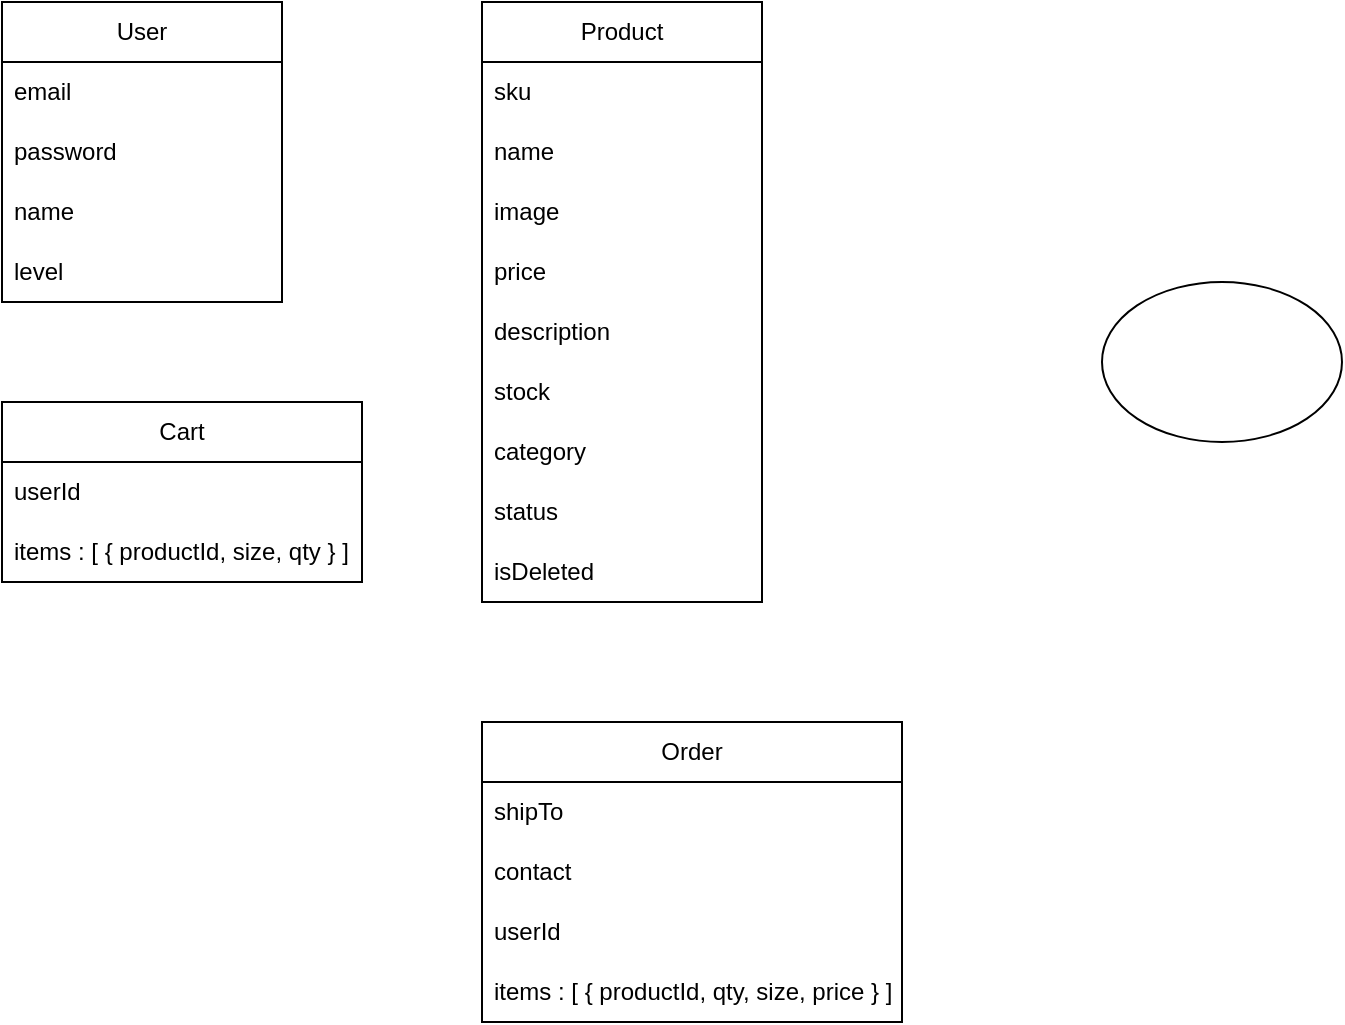 <mxfile version="24.8.6">
  <diagram name="페이지-1" id="UaM3wR0R2GcoQevC9N51">
    <mxGraphModel dx="1224" dy="764" grid="1" gridSize="10" guides="1" tooltips="1" connect="1" arrows="1" fold="1" page="1" pageScale="1" pageWidth="827" pageHeight="1169" math="0" shadow="0">
      <root>
        <mxCell id="0" />
        <mxCell id="1" parent="0" />
        <mxCell id="p9r4zBz8wk6f3ULwIEEH-1" value="User" style="swimlane;fontStyle=0;childLayout=stackLayout;horizontal=1;startSize=30;horizontalStack=0;resizeParent=1;resizeParentMax=0;resizeLast=0;collapsible=1;marginBottom=0;whiteSpace=wrap;html=1;" parent="1" vertex="1">
          <mxGeometry x="40" y="40" width="140" height="150" as="geometry" />
        </mxCell>
        <mxCell id="p9r4zBz8wk6f3ULwIEEH-2" value="email" style="text;strokeColor=none;fillColor=none;align=left;verticalAlign=middle;spacingLeft=4;spacingRight=4;overflow=hidden;points=[[0,0.5],[1,0.5]];portConstraint=eastwest;rotatable=0;whiteSpace=wrap;html=1;" parent="p9r4zBz8wk6f3ULwIEEH-1" vertex="1">
          <mxGeometry y="30" width="140" height="30" as="geometry" />
        </mxCell>
        <mxCell id="p9r4zBz8wk6f3ULwIEEH-3" value="password" style="text;strokeColor=none;fillColor=none;align=left;verticalAlign=middle;spacingLeft=4;spacingRight=4;overflow=hidden;points=[[0,0.5],[1,0.5]];portConstraint=eastwest;rotatable=0;whiteSpace=wrap;html=1;" parent="p9r4zBz8wk6f3ULwIEEH-1" vertex="1">
          <mxGeometry y="60" width="140" height="30" as="geometry" />
        </mxCell>
        <mxCell id="p9r4zBz8wk6f3ULwIEEH-4" value="name" style="text;strokeColor=none;fillColor=none;align=left;verticalAlign=middle;spacingLeft=4;spacingRight=4;overflow=hidden;points=[[0,0.5],[1,0.5]];portConstraint=eastwest;rotatable=0;whiteSpace=wrap;html=1;" parent="p9r4zBz8wk6f3ULwIEEH-1" vertex="1">
          <mxGeometry y="90" width="140" height="30" as="geometry" />
        </mxCell>
        <mxCell id="p9r4zBz8wk6f3ULwIEEH-5" value="level" style="text;strokeColor=none;fillColor=none;align=left;verticalAlign=middle;spacingLeft=4;spacingRight=4;overflow=hidden;points=[[0,0.5],[1,0.5]];portConstraint=eastwest;rotatable=0;whiteSpace=wrap;html=1;" parent="p9r4zBz8wk6f3ULwIEEH-1" vertex="1">
          <mxGeometry y="120" width="140" height="30" as="geometry" />
        </mxCell>
        <mxCell id="p9r4zBz8wk6f3ULwIEEH-6" value="Product" style="swimlane;fontStyle=0;childLayout=stackLayout;horizontal=1;startSize=30;horizontalStack=0;resizeParent=1;resizeParentMax=0;resizeLast=0;collapsible=1;marginBottom=0;whiteSpace=wrap;html=1;" parent="1" vertex="1">
          <mxGeometry x="280" y="40" width="140" height="300" as="geometry" />
        </mxCell>
        <mxCell id="p9r4zBz8wk6f3ULwIEEH-7" value="sku" style="text;strokeColor=none;fillColor=none;align=left;verticalAlign=middle;spacingLeft=4;spacingRight=4;overflow=hidden;points=[[0,0.5],[1,0.5]];portConstraint=eastwest;rotatable=0;whiteSpace=wrap;html=1;" parent="p9r4zBz8wk6f3ULwIEEH-6" vertex="1">
          <mxGeometry y="30" width="140" height="30" as="geometry" />
        </mxCell>
        <mxCell id="p9r4zBz8wk6f3ULwIEEH-8" value="name" style="text;strokeColor=none;fillColor=none;align=left;verticalAlign=middle;spacingLeft=4;spacingRight=4;overflow=hidden;points=[[0,0.5],[1,0.5]];portConstraint=eastwest;rotatable=0;whiteSpace=wrap;html=1;" parent="p9r4zBz8wk6f3ULwIEEH-6" vertex="1">
          <mxGeometry y="60" width="140" height="30" as="geometry" />
        </mxCell>
        <mxCell id="p9r4zBz8wk6f3ULwIEEH-9" value="image" style="text;strokeColor=none;fillColor=none;align=left;verticalAlign=middle;spacingLeft=4;spacingRight=4;overflow=hidden;points=[[0,0.5],[1,0.5]];portConstraint=eastwest;rotatable=0;whiteSpace=wrap;html=1;" parent="p9r4zBz8wk6f3ULwIEEH-6" vertex="1">
          <mxGeometry y="90" width="140" height="30" as="geometry" />
        </mxCell>
        <mxCell id="p9r4zBz8wk6f3ULwIEEH-11" value="price" style="text;strokeColor=none;fillColor=none;align=left;verticalAlign=middle;spacingLeft=4;spacingRight=4;overflow=hidden;points=[[0,0.5],[1,0.5]];portConstraint=eastwest;rotatable=0;whiteSpace=wrap;html=1;" parent="p9r4zBz8wk6f3ULwIEEH-6" vertex="1">
          <mxGeometry y="120" width="140" height="30" as="geometry" />
        </mxCell>
        <mxCell id="p9r4zBz8wk6f3ULwIEEH-10" value="description" style="text;strokeColor=none;fillColor=none;align=left;verticalAlign=middle;spacingLeft=4;spacingRight=4;overflow=hidden;points=[[0,0.5],[1,0.5]];portConstraint=eastwest;rotatable=0;whiteSpace=wrap;html=1;" parent="p9r4zBz8wk6f3ULwIEEH-6" vertex="1">
          <mxGeometry y="150" width="140" height="30" as="geometry" />
        </mxCell>
        <mxCell id="p9r4zBz8wk6f3ULwIEEH-12" value="stock" style="text;strokeColor=none;fillColor=none;align=left;verticalAlign=middle;spacingLeft=4;spacingRight=4;overflow=hidden;points=[[0,0.5],[1,0.5]];portConstraint=eastwest;rotatable=0;whiteSpace=wrap;html=1;" parent="p9r4zBz8wk6f3ULwIEEH-6" vertex="1">
          <mxGeometry y="180" width="140" height="30" as="geometry" />
        </mxCell>
        <mxCell id="p9r4zBz8wk6f3ULwIEEH-13" value="category" style="text;strokeColor=none;fillColor=none;align=left;verticalAlign=middle;spacingLeft=4;spacingRight=4;overflow=hidden;points=[[0,0.5],[1,0.5]];portConstraint=eastwest;rotatable=0;whiteSpace=wrap;html=1;" parent="p9r4zBz8wk6f3ULwIEEH-6" vertex="1">
          <mxGeometry y="210" width="140" height="30" as="geometry" />
        </mxCell>
        <mxCell id="p9r4zBz8wk6f3ULwIEEH-14" value="status" style="text;strokeColor=none;fillColor=none;align=left;verticalAlign=middle;spacingLeft=4;spacingRight=4;overflow=hidden;points=[[0,0.5],[1,0.5]];portConstraint=eastwest;rotatable=0;whiteSpace=wrap;html=1;" parent="p9r4zBz8wk6f3ULwIEEH-6" vertex="1">
          <mxGeometry y="240" width="140" height="30" as="geometry" />
        </mxCell>
        <mxCell id="p9r4zBz8wk6f3ULwIEEH-15" value="isDeleted" style="text;strokeColor=none;fillColor=none;align=left;verticalAlign=middle;spacingLeft=4;spacingRight=4;overflow=hidden;points=[[0,0.5],[1,0.5]];portConstraint=eastwest;rotatable=0;whiteSpace=wrap;html=1;" parent="p9r4zBz8wk6f3ULwIEEH-6" vertex="1">
          <mxGeometry y="270" width="140" height="30" as="geometry" />
        </mxCell>
        <mxCell id="p9r4zBz8wk6f3ULwIEEH-16" value="Cart" style="swimlane;fontStyle=0;childLayout=stackLayout;horizontal=1;startSize=30;horizontalStack=0;resizeParent=1;resizeParentMax=0;resizeLast=0;collapsible=1;marginBottom=0;whiteSpace=wrap;html=1;" parent="1" vertex="1">
          <mxGeometry x="40" y="240" width="180" height="90" as="geometry" />
        </mxCell>
        <mxCell id="p9r4zBz8wk6f3ULwIEEH-17" value="userId" style="text;strokeColor=none;fillColor=none;align=left;verticalAlign=middle;spacingLeft=4;spacingRight=4;overflow=hidden;points=[[0,0.5],[1,0.5]];portConstraint=eastwest;rotatable=0;whiteSpace=wrap;html=1;" parent="p9r4zBz8wk6f3ULwIEEH-16" vertex="1">
          <mxGeometry y="30" width="180" height="30" as="geometry" />
        </mxCell>
        <mxCell id="p9r4zBz8wk6f3ULwIEEH-18" value="items : [ { productId, size, qty } ]" style="text;strokeColor=none;fillColor=none;align=left;verticalAlign=middle;spacingLeft=4;spacingRight=4;overflow=hidden;points=[[0,0.5],[1,0.5]];portConstraint=eastwest;rotatable=0;whiteSpace=wrap;html=1;" parent="p9r4zBz8wk6f3ULwIEEH-16" vertex="1">
          <mxGeometry y="60" width="180" height="30" as="geometry" />
        </mxCell>
        <mxCell id="p9r4zBz8wk6f3ULwIEEH-24" style="edgeStyle=orthogonalEdgeStyle;rounded=0;orthogonalLoop=1;jettySize=auto;html=1;exitX=1;exitY=0.5;exitDx=0;exitDy=0;" parent="p9r4zBz8wk6f3ULwIEEH-16" source="p9r4zBz8wk6f3ULwIEEH-17" target="p9r4zBz8wk6f3ULwIEEH-17" edge="1">
          <mxGeometry relative="1" as="geometry" />
        </mxCell>
        <mxCell id="p9r4zBz8wk6f3ULwIEEH-25" value="Order" style="swimlane;fontStyle=0;childLayout=stackLayout;horizontal=1;startSize=30;horizontalStack=0;resizeParent=1;resizeParentMax=0;resizeLast=0;collapsible=1;marginBottom=0;whiteSpace=wrap;html=1;" parent="1" vertex="1">
          <mxGeometry x="280" y="400" width="210" height="150" as="geometry" />
        </mxCell>
        <mxCell id="p9r4zBz8wk6f3ULwIEEH-26" value="shipTo" style="text;strokeColor=none;fillColor=none;align=left;verticalAlign=middle;spacingLeft=4;spacingRight=4;overflow=hidden;points=[[0,0.5],[1,0.5]];portConstraint=eastwest;rotatable=0;whiteSpace=wrap;html=1;" parent="p9r4zBz8wk6f3ULwIEEH-25" vertex="1">
          <mxGeometry y="30" width="210" height="30" as="geometry" />
        </mxCell>
        <mxCell id="p9r4zBz8wk6f3ULwIEEH-27" value="contact" style="text;strokeColor=none;fillColor=none;align=left;verticalAlign=middle;spacingLeft=4;spacingRight=4;overflow=hidden;points=[[0,0.5],[1,0.5]];portConstraint=eastwest;rotatable=0;whiteSpace=wrap;html=1;" parent="p9r4zBz8wk6f3ULwIEEH-25" vertex="1">
          <mxGeometry y="60" width="210" height="30" as="geometry" />
        </mxCell>
        <mxCell id="p9r4zBz8wk6f3ULwIEEH-28" value="userId" style="text;strokeColor=none;fillColor=none;align=left;verticalAlign=middle;spacingLeft=4;spacingRight=4;overflow=hidden;points=[[0,0.5],[1,0.5]];portConstraint=eastwest;rotatable=0;whiteSpace=wrap;html=1;" parent="p9r4zBz8wk6f3ULwIEEH-25" vertex="1">
          <mxGeometry y="90" width="210" height="30" as="geometry" />
        </mxCell>
        <mxCell id="p9r4zBz8wk6f3ULwIEEH-33" value="items : [ { productId, qty, size, price } ]" style="text;strokeColor=none;fillColor=none;align=left;verticalAlign=middle;spacingLeft=4;spacingRight=4;overflow=hidden;points=[[0,0.5],[1,0.5]];portConstraint=eastwest;rotatable=0;whiteSpace=wrap;html=1;" parent="p9r4zBz8wk6f3ULwIEEH-25" vertex="1">
          <mxGeometry y="120" width="210" height="30" as="geometry" />
        </mxCell>
        <mxCell id="wcVE5xbx_okMCAlALcnB-1" value="" style="ellipse;whiteSpace=wrap;html=1;" vertex="1" parent="1">
          <mxGeometry x="590" y="180" width="120" height="80" as="geometry" />
        </mxCell>
      </root>
    </mxGraphModel>
  </diagram>
</mxfile>
